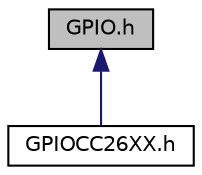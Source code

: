 digraph "GPIO.h"
{
  edge [fontname="Helvetica",fontsize="10",labelfontname="Helvetica",labelfontsize="10"];
  node [fontname="Helvetica",fontsize="10",shape=record];
  Node1 [label="GPIO.h",height=0.2,width=0.4,color="black", fillcolor="grey75", style="filled", fontcolor="black"];
  Node1 -> Node2 [dir="back",color="midnightblue",fontsize="10",style="solid",fontname="Helvetica"];
  Node2 [label="GPIOCC26XX.h",height=0.2,width=0.4,color="black", fillcolor="white", style="filled",URL="$_g_p_i_o_c_c26_x_x_8h.html",tooltip="CC26XX GPIO driver. "];
}
